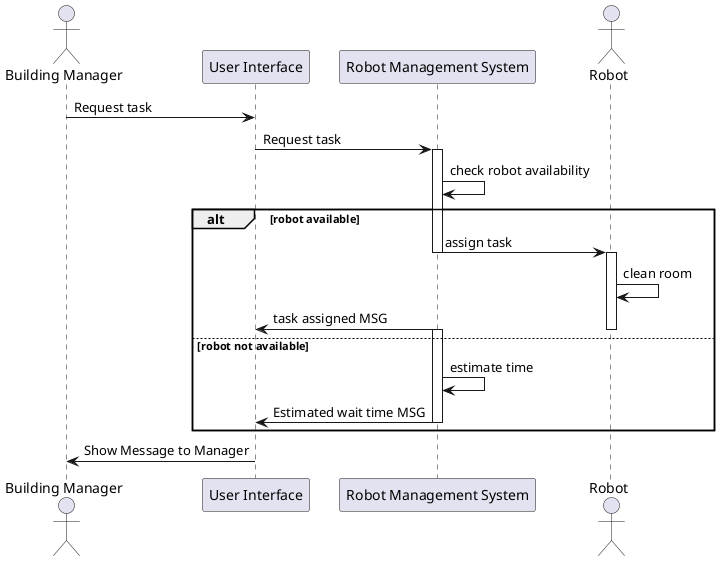 @startuml

actor "Building Manager" as BM
participant "User Interface" as UI
participant "Robot Management System" as RMS
actor Robot

BM -> UI: Request task

UI -> RMS: Request task

activate RMS
RMS -> RMS: check robot availability

alt robot available
RMS -> Robot: assign task
deactivate RMS
activate Robot
Robot -> Robot: clean room
RMS -> UI: task assigned MSG
deactivate Robot

else robot not available

activate RMS
RMS -> RMS: estimate time
RMS -> UI: Estimated wait time MSG
deactivate RMS

end

UI -> BM: Show Message to Manager

@enduml